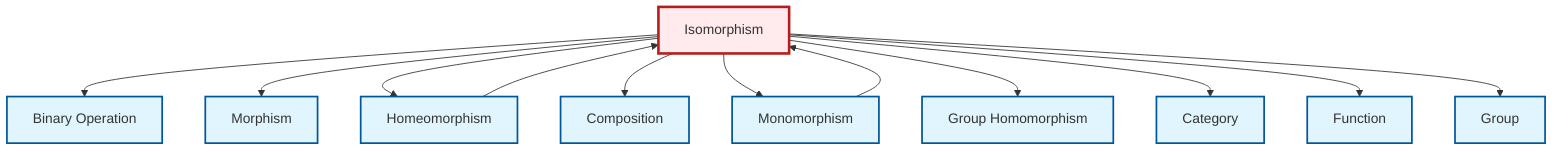 graph TD
    classDef definition fill:#e1f5fe,stroke:#01579b,stroke-width:2px
    classDef theorem fill:#f3e5f5,stroke:#4a148c,stroke-width:2px
    classDef axiom fill:#fff3e0,stroke:#e65100,stroke-width:2px
    classDef example fill:#e8f5e9,stroke:#1b5e20,stroke-width:2px
    classDef current fill:#ffebee,stroke:#b71c1c,stroke-width:3px
    def-group["Group"]:::definition
    def-homomorphism["Group Homomorphism"]:::definition
    def-morphism["Morphism"]:::definition
    def-isomorphism["Isomorphism"]:::definition
    def-monomorphism["Monomorphism"]:::definition
    def-binary-operation["Binary Operation"]:::definition
    def-category["Category"]:::definition
    def-homeomorphism["Homeomorphism"]:::definition
    def-function["Function"]:::definition
    def-composition["Composition"]:::definition
    def-isomorphism --> def-binary-operation
    def-isomorphism --> def-morphism
    def-isomorphism --> def-homeomorphism
    def-isomorphism --> def-composition
    def-isomorphism --> def-monomorphism
    def-isomorphism --> def-homomorphism
    def-isomorphism --> def-category
    def-isomorphism --> def-function
    def-monomorphism --> def-isomorphism
    def-homeomorphism --> def-isomorphism
    def-isomorphism --> def-group
    class def-isomorphism current
